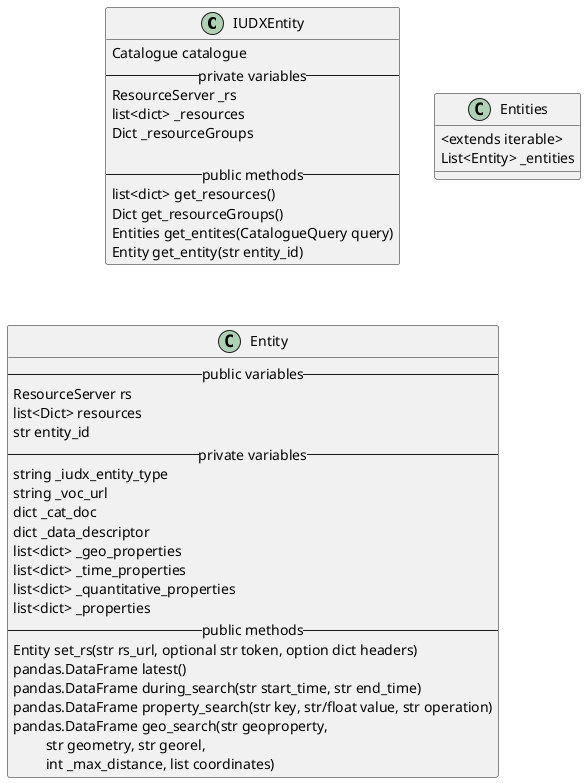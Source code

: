 @startuml
class IUDXEntity  {
  Catalogue catalogue
  -- private variables --
  ResourceServer _rs
  list<dict> _resources
  Dict _resourceGroups

  -- public methods --
  list<dict> get_resources()
  Dict get_resourceGroups()
  Entities get_entites(CatalogueQuery query)
  Entity get_entity(str entity_id)
}


class Entities {
    <extends iterable>
    List<Entity> _entities
}


class Entity {
    -- public variables --
    ResourceServer rs
    list<Dict> resources
    str entity_id
    -- private variables --
    string _iudx_entity_type
    string _voc_url
    dict _cat_doc
    dict _data_descriptor
    list<dict> _geo_properties
    list<dict> _time_properties
    list<dict> _quantitative_properties
    list<dict> _properties
    -- public methods --
    Entity set_rs(str rs_url, optional str token, option dict headers)
    pandas.DataFrame latest()
    pandas.DataFrame during_search(str start_time, str end_time)
    pandas.DataFrame property_search(str key, str/float value, str operation)
    pandas.DataFrame geo_search(str geoproperty,
        \t str geometry, str georel, 
        \t int _max_distance, list coordinates)
}
@enduml
